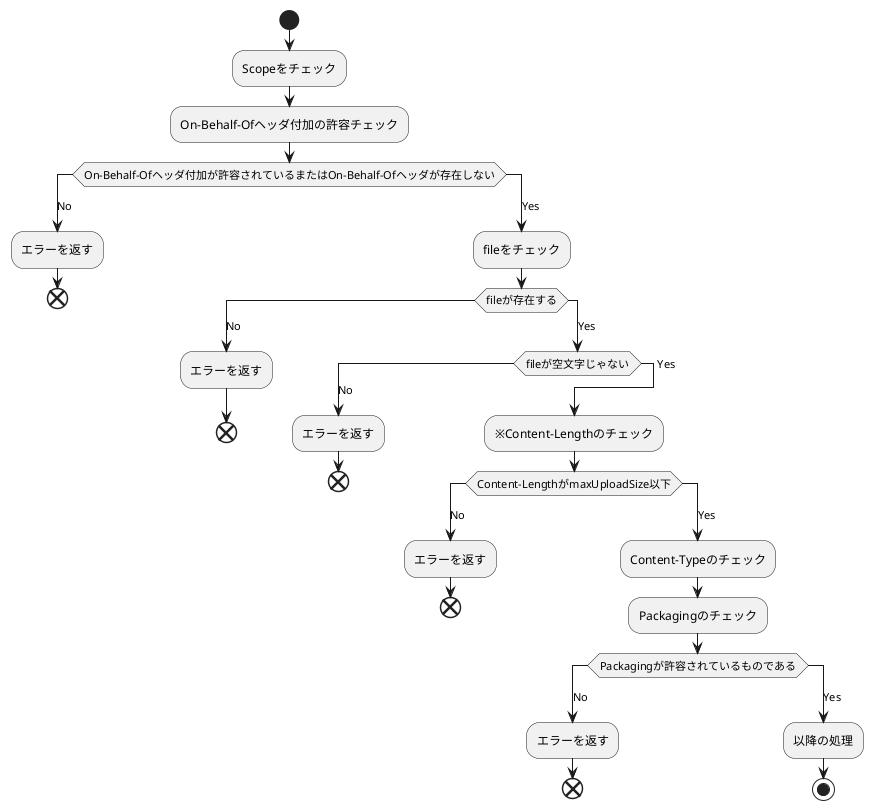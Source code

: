 @startuml

' title フロー図: Request Header

start
:Scopeをチェック;
:On-Behalf-Ofヘッダ付加の許容チェック;
switch (On-Behalf-Ofヘッダ付加が許容されているまたはOn-Behalf-Ofヘッダが存在しない)
case (No)
    :エラーを返す;
    end
case (Yes)
    :fileをチェック;
    switch (fileが存在する)
    case (No)
        :エラーを返す;
        end
    case (Yes)
        switch (fileが空文字じゃない)
        case (No)
            :エラーを返す;
            end
        case (Yes)
            :※Content-Lengthのチェック;
            switch (Content-LengthがmaxUploadSize以下)
            case (No)
                :エラーを返す;
                end
            case (Yes)
                :Content-Typeのチェック;
                :Packagingのチェック;
                switch (Packagingが許容されているものである)
                case (No)
                    :エラーを返す;
                    end
                case (Yes)
                    :以降の処理;
                    stop
@enduml